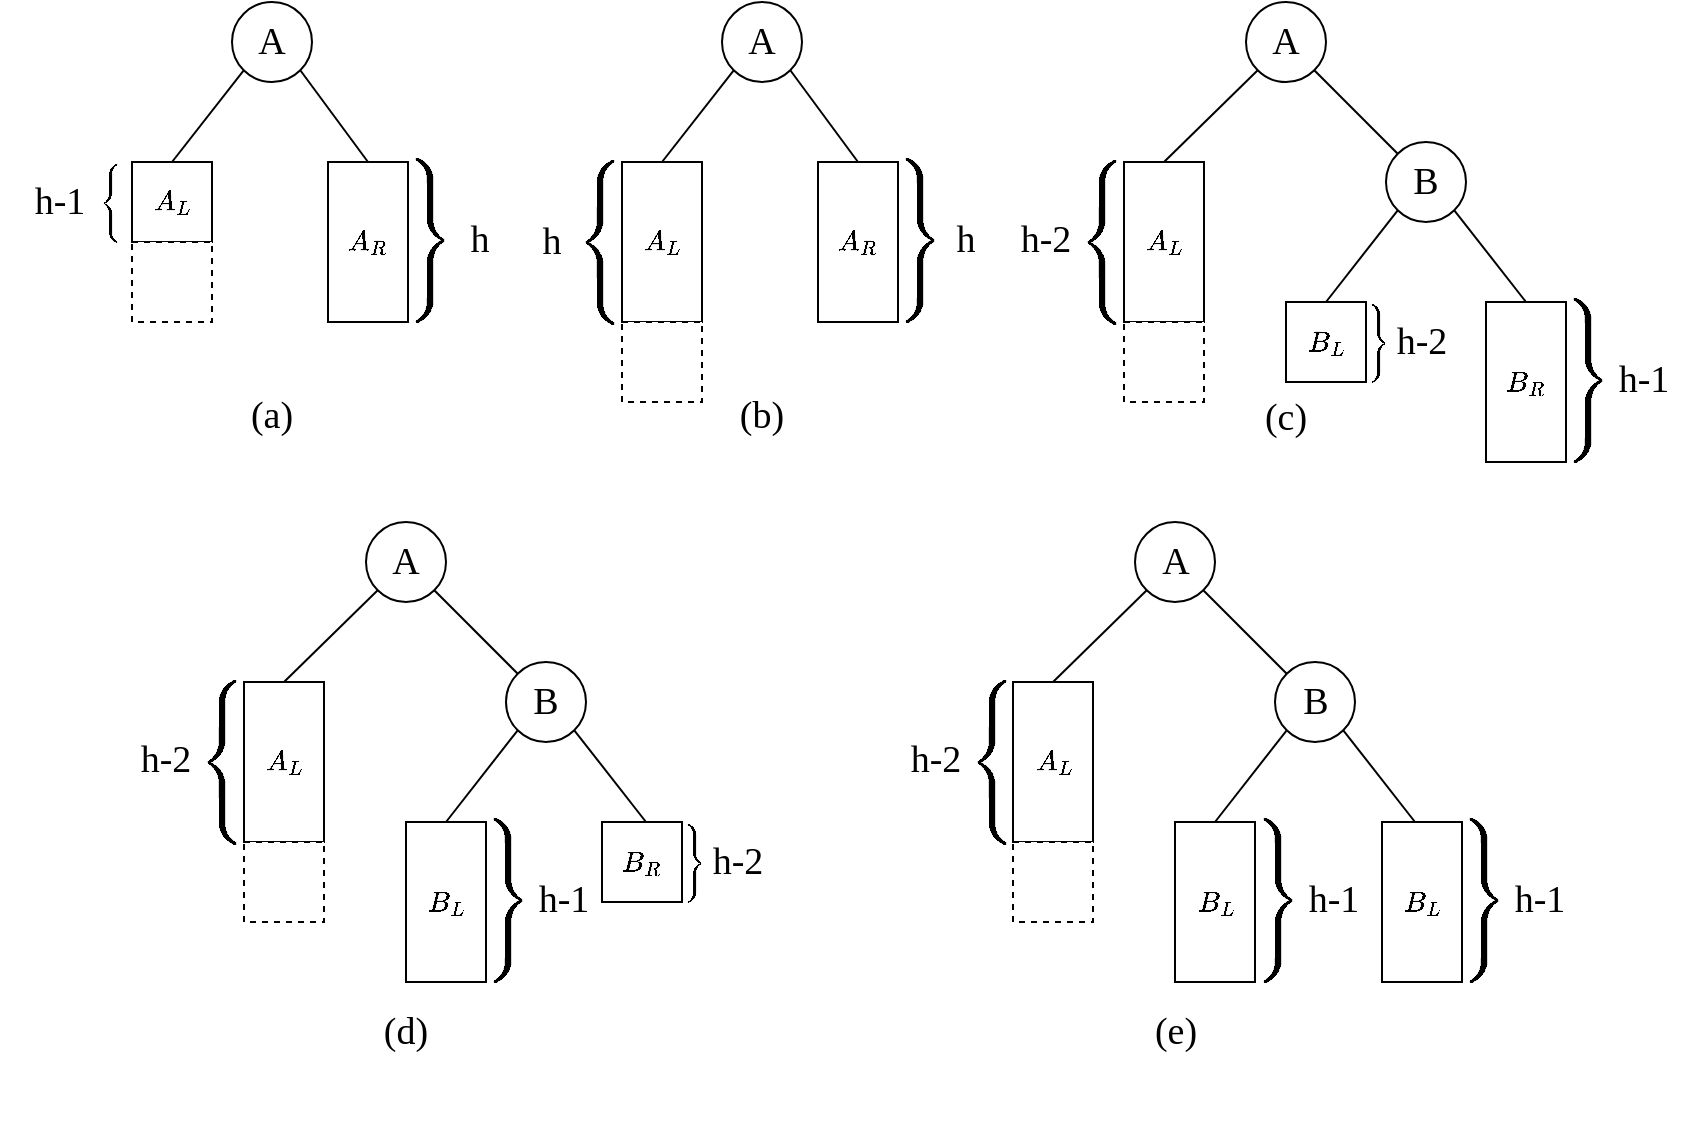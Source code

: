 <mxfile version="23.0.2" type="device">
  <diagram name="第 1 页" id="xW4iUKlTq-1__aPXUTCL">
    <mxGraphModel dx="2205" dy="1023" grid="1" gridSize="10" guides="1" tooltips="1" connect="1" arrows="1" fold="1" page="1" pageScale="1" pageWidth="827" pageHeight="1169" math="1" shadow="0">
      <root>
        <mxCell id="0" />
        <mxCell id="1" parent="0" />
        <mxCell id="2EnQdZIcltZA5WUZ9vYE-22" value="" style="group" vertex="1" connectable="0" parent="1">
          <mxGeometry x="25" y="160" width="270" height="222" as="geometry" />
        </mxCell>
        <mxCell id="2EnQdZIcltZA5WUZ9vYE-1" value="A" style="ellipse;whiteSpace=wrap;html=1;fontFamily=Times New Roman;fontSize=19;" vertex="1" parent="2EnQdZIcltZA5WUZ9vYE-22">
          <mxGeometry x="115" width="40" height="40" as="geometry" />
        </mxCell>
        <mxCell id="2EnQdZIcltZA5WUZ9vYE-2" value="&lt;font style=&quot;font-size: 19px;&quot; face=&quot;Times New Roman&quot;&gt;h&lt;/font&gt;" style="text;html=1;strokeColor=none;fillColor=none;align=center;verticalAlign=middle;whiteSpace=wrap;rounded=0;fontSize=11;fontFamily=Helvetica;fontColor=default;" vertex="1" parent="2EnQdZIcltZA5WUZ9vYE-22">
          <mxGeometry y="105" width="60" height="30" as="geometry" />
        </mxCell>
        <mxCell id="2EnQdZIcltZA5WUZ9vYE-3" value="&lt;font style=&quot;font-size: 23px;&quot;&gt;$$ \Bigg \{$$&lt;/font&gt;" style="text;html=1;strokeColor=none;fillColor=none;align=center;verticalAlign=middle;whiteSpace=wrap;rounded=0;fontSize=11;fontFamily=Helvetica;fontColor=default;" vertex="1" parent="2EnQdZIcltZA5WUZ9vYE-22">
          <mxGeometry x="24" y="105" width="60" height="30" as="geometry" />
        </mxCell>
        <mxCell id="2EnQdZIcltZA5WUZ9vYE-4" value="&lt;font style=&quot;font-size: 12px;&quot;&gt;$$A_L$$&lt;/font&gt;" style="rounded=0;whiteSpace=wrap;html=1;direction=west;" vertex="1" parent="2EnQdZIcltZA5WUZ9vYE-22">
          <mxGeometry x="65" y="80" width="40" height="80" as="geometry" />
        </mxCell>
        <mxCell id="2EnQdZIcltZA5WUZ9vYE-5" style="edgeStyle=none;shape=connector;rounded=0;orthogonalLoop=1;jettySize=auto;html=1;exitX=0;exitY=1;exitDx=0;exitDy=0;entryX=0.5;entryY=1;entryDx=0;entryDy=0;labelBackgroundColor=default;strokeColor=default;align=center;verticalAlign=middle;fontFamily=Helvetica;fontSize=11;fontColor=default;endArrow=none;endFill=0;" edge="1" parent="2EnQdZIcltZA5WUZ9vYE-22" source="2EnQdZIcltZA5WUZ9vYE-1" target="2EnQdZIcltZA5WUZ9vYE-4">
          <mxGeometry relative="1" as="geometry" />
        </mxCell>
        <mxCell id="2EnQdZIcltZA5WUZ9vYE-9" style="edgeStyle=none;shape=connector;rounded=0;orthogonalLoop=1;jettySize=auto;html=1;exitX=1;exitY=1;exitDx=0;exitDy=0;entryX=0.5;entryY=1;entryDx=0;entryDy=0;labelBackgroundColor=default;strokeColor=default;align=center;verticalAlign=middle;fontFamily=Helvetica;fontSize=11;fontColor=default;endArrow=none;endFill=0;" edge="1" parent="2EnQdZIcltZA5WUZ9vYE-22" source="2EnQdZIcltZA5WUZ9vYE-1">
          <mxGeometry relative="1" as="geometry">
            <mxPoint x="183.0" y="80" as="targetPoint" />
          </mxGeometry>
        </mxCell>
        <mxCell id="2EnQdZIcltZA5WUZ9vYE-13" value="" style="group" vertex="1" connectable="0" parent="2EnQdZIcltZA5WUZ9vYE-22">
          <mxGeometry x="65" y="160" width="40" height="40" as="geometry" />
        </mxCell>
        <mxCell id="2EnQdZIcltZA5WUZ9vYE-14" value="" style="rounded=0;whiteSpace=wrap;html=1;dashed=1;" vertex="1" parent="2EnQdZIcltZA5WUZ9vYE-13">
          <mxGeometry width="40" height="40" as="geometry" />
        </mxCell>
        <mxCell id="2EnQdZIcltZA5WUZ9vYE-16" value="" style="group" vertex="1" connectable="0" parent="2EnQdZIcltZA5WUZ9vYE-22">
          <mxGeometry x="163" y="80" width="107" height="80" as="geometry" />
        </mxCell>
        <mxCell id="2EnQdZIcltZA5WUZ9vYE-17" value="&lt;font style=&quot;font-size: 19px;&quot; face=&quot;Times New Roman&quot;&gt;h&lt;/font&gt;" style="text;html=1;strokeColor=none;fillColor=none;align=center;verticalAlign=middle;whiteSpace=wrap;rounded=0;fontSize=11;fontFamily=Helvetica;fontColor=default;" vertex="1" parent="2EnQdZIcltZA5WUZ9vYE-16">
          <mxGeometry x="44" y="24" width="60" height="30" as="geometry" />
        </mxCell>
        <mxCell id="2EnQdZIcltZA5WUZ9vYE-18" value="" style="group" vertex="1" connectable="0" parent="2EnQdZIcltZA5WUZ9vYE-16">
          <mxGeometry width="81" height="80" as="geometry" />
        </mxCell>
        <mxCell id="2EnQdZIcltZA5WUZ9vYE-19" value="$$A_R$$" style="rounded=0;whiteSpace=wrap;html=1;" vertex="1" parent="2EnQdZIcltZA5WUZ9vYE-18">
          <mxGeometry width="40" height="80" as="geometry" />
        </mxCell>
        <mxCell id="2EnQdZIcltZA5WUZ9vYE-20" value="&lt;font style=&quot;font-size: 23px;&quot;&gt;$$ \Bigg \}$$&lt;/font&gt;" style="text;html=1;strokeColor=none;fillColor=none;align=center;verticalAlign=middle;whiteSpace=wrap;rounded=0;fontSize=11;fontFamily=Helvetica;fontColor=default;" vertex="1" parent="2EnQdZIcltZA5WUZ9vYE-18">
          <mxGeometry x="21" y="24" width="60" height="30" as="geometry" />
        </mxCell>
        <mxCell id="2EnQdZIcltZA5WUZ9vYE-21" value="&lt;span style=&quot;font-size: 19px;&quot;&gt;(b)&lt;/span&gt;" style="text;html=1;strokeColor=none;fillColor=none;align=center;verticalAlign=middle;whiteSpace=wrap;rounded=0;fontSize=11;fontFamily=Times New Roman;fontColor=default;" vertex="1" parent="2EnQdZIcltZA5WUZ9vYE-22">
          <mxGeometry x="105" y="192" width="60" height="30" as="geometry" />
        </mxCell>
        <mxCell id="2EnQdZIcltZA5WUZ9vYE-23" value="" style="group" vertex="1" connectable="0" parent="1">
          <mxGeometry x="-220" y="160" width="270" height="222" as="geometry" />
        </mxCell>
        <mxCell id="2EnQdZIcltZA5WUZ9vYE-24" value="A" style="ellipse;whiteSpace=wrap;html=1;fontFamily=Times New Roman;fontSize=19;" vertex="1" parent="2EnQdZIcltZA5WUZ9vYE-23">
          <mxGeometry x="115" width="40" height="40" as="geometry" />
        </mxCell>
        <mxCell id="2EnQdZIcltZA5WUZ9vYE-25" value="&lt;font style=&quot;font-size: 19px;&quot; face=&quot;Times New Roman&quot;&gt;h-1&lt;/font&gt;" style="text;html=1;strokeColor=none;fillColor=none;align=center;verticalAlign=middle;whiteSpace=wrap;rounded=0;fontSize=11;fontFamily=Helvetica;fontColor=default;" vertex="1" parent="2EnQdZIcltZA5WUZ9vYE-23">
          <mxGeometry x="-1" y="85" width="60" height="30" as="geometry" />
        </mxCell>
        <mxCell id="2EnQdZIcltZA5WUZ9vYE-26" value="&lt;font style=&quot;font-size: 11px;&quot;&gt;$$ \Bigg \{$$&lt;/font&gt;" style="text;html=1;strokeColor=none;fillColor=none;align=center;verticalAlign=middle;whiteSpace=wrap;rounded=0;fontSize=11;fontFamily=Helvetica;fontColor=default;" vertex="1" parent="2EnQdZIcltZA5WUZ9vYE-23">
          <mxGeometry x="24" y="85" width="60" height="30" as="geometry" />
        </mxCell>
        <mxCell id="2EnQdZIcltZA5WUZ9vYE-27" value="&lt;font style=&quot;font-size: 12px;&quot;&gt;$$A_L$$&lt;/font&gt;" style="rounded=0;whiteSpace=wrap;html=1;direction=west;" vertex="1" parent="2EnQdZIcltZA5WUZ9vYE-23">
          <mxGeometry x="65" y="80" width="40" height="40" as="geometry" />
        </mxCell>
        <mxCell id="2EnQdZIcltZA5WUZ9vYE-28" style="edgeStyle=none;shape=connector;rounded=0;orthogonalLoop=1;jettySize=auto;html=1;exitX=0;exitY=1;exitDx=0;exitDy=0;entryX=0.5;entryY=1;entryDx=0;entryDy=0;labelBackgroundColor=default;strokeColor=default;align=center;verticalAlign=middle;fontFamily=Helvetica;fontSize=11;fontColor=default;endArrow=none;endFill=0;" edge="1" parent="2EnQdZIcltZA5WUZ9vYE-23" source="2EnQdZIcltZA5WUZ9vYE-24" target="2EnQdZIcltZA5WUZ9vYE-27">
          <mxGeometry relative="1" as="geometry" />
        </mxCell>
        <mxCell id="2EnQdZIcltZA5WUZ9vYE-29" style="edgeStyle=none;shape=connector;rounded=0;orthogonalLoop=1;jettySize=auto;html=1;exitX=1;exitY=1;exitDx=0;exitDy=0;entryX=0.5;entryY=1;entryDx=0;entryDy=0;labelBackgroundColor=default;strokeColor=default;align=center;verticalAlign=middle;fontFamily=Helvetica;fontSize=11;fontColor=default;endArrow=none;endFill=0;" edge="1" parent="2EnQdZIcltZA5WUZ9vYE-23" source="2EnQdZIcltZA5WUZ9vYE-24">
          <mxGeometry relative="1" as="geometry">
            <mxPoint x="183.0" y="80" as="targetPoint" />
          </mxGeometry>
        </mxCell>
        <mxCell id="2EnQdZIcltZA5WUZ9vYE-30" value="" style="group" vertex="1" connectable="0" parent="2EnQdZIcltZA5WUZ9vYE-23">
          <mxGeometry x="65" y="120" width="40" height="40" as="geometry" />
        </mxCell>
        <mxCell id="2EnQdZIcltZA5WUZ9vYE-31" value="" style="rounded=0;whiteSpace=wrap;html=1;dashed=1;" vertex="1" parent="2EnQdZIcltZA5WUZ9vYE-30">
          <mxGeometry width="40" height="40" as="geometry" />
        </mxCell>
        <mxCell id="2EnQdZIcltZA5WUZ9vYE-32" value="" style="group" vertex="1" connectable="0" parent="2EnQdZIcltZA5WUZ9vYE-23">
          <mxGeometry x="163" y="80" width="107" height="80" as="geometry" />
        </mxCell>
        <mxCell id="2EnQdZIcltZA5WUZ9vYE-33" value="&lt;font style=&quot;font-size: 19px;&quot; face=&quot;Times New Roman&quot;&gt;h&lt;/font&gt;" style="text;html=1;strokeColor=none;fillColor=none;align=center;verticalAlign=middle;whiteSpace=wrap;rounded=0;fontSize=11;fontFamily=Helvetica;fontColor=default;" vertex="1" parent="2EnQdZIcltZA5WUZ9vYE-32">
          <mxGeometry x="46" y="24" width="60" height="30" as="geometry" />
        </mxCell>
        <mxCell id="2EnQdZIcltZA5WUZ9vYE-34" value="" style="group" vertex="1" connectable="0" parent="2EnQdZIcltZA5WUZ9vYE-32">
          <mxGeometry width="81" height="80" as="geometry" />
        </mxCell>
        <mxCell id="2EnQdZIcltZA5WUZ9vYE-35" value="$$A_R$$" style="rounded=0;whiteSpace=wrap;html=1;" vertex="1" parent="2EnQdZIcltZA5WUZ9vYE-34">
          <mxGeometry width="40" height="80" as="geometry" />
        </mxCell>
        <mxCell id="2EnQdZIcltZA5WUZ9vYE-36" value="&lt;font style=&quot;font-size: 23px;&quot;&gt;$$ \Bigg \}$$&lt;/font&gt;" style="text;html=1;strokeColor=none;fillColor=none;align=center;verticalAlign=middle;whiteSpace=wrap;rounded=0;fontSize=11;fontFamily=Helvetica;fontColor=default;" vertex="1" parent="2EnQdZIcltZA5WUZ9vYE-34">
          <mxGeometry x="21" y="24" width="60" height="30" as="geometry" />
        </mxCell>
        <mxCell id="2EnQdZIcltZA5WUZ9vYE-37" value="&lt;span style=&quot;font-size: 19px;&quot;&gt;(a)&lt;/span&gt;" style="text;html=1;strokeColor=none;fillColor=none;align=center;verticalAlign=middle;whiteSpace=wrap;rounded=0;fontSize=11;fontFamily=Times New Roman;fontColor=default;" vertex="1" parent="2EnQdZIcltZA5WUZ9vYE-23">
          <mxGeometry x="105" y="192" width="60" height="30" as="geometry" />
        </mxCell>
        <mxCell id="2EnQdZIcltZA5WUZ9vYE-69" value="" style="group" vertex="1" connectable="0" parent="1">
          <mxGeometry x="300" y="160" width="331" height="560" as="geometry" />
        </mxCell>
        <mxCell id="2EnQdZIcltZA5WUZ9vYE-58" value="" style="group" vertex="1" connectable="0" parent="2EnQdZIcltZA5WUZ9vYE-69">
          <mxGeometry width="303" height="560" as="geometry" />
        </mxCell>
        <mxCell id="2EnQdZIcltZA5WUZ9vYE-67" style="edgeStyle=none;shape=connector;rounded=0;orthogonalLoop=1;jettySize=auto;html=1;exitX=0;exitY=1;exitDx=0;exitDy=0;entryX=0.5;entryY=1;entryDx=0;entryDy=0;labelBackgroundColor=default;strokeColor=default;align=center;verticalAlign=middle;fontFamily=Helvetica;fontSize=11;fontColor=default;endArrow=none;endFill=0;" edge="1" parent="2EnQdZIcltZA5WUZ9vYE-58" source="2EnQdZIcltZA5WUZ9vYE-40" target="2EnQdZIcltZA5WUZ9vYE-45">
          <mxGeometry relative="1" as="geometry" />
        </mxCell>
        <mxCell id="2EnQdZIcltZA5WUZ9vYE-40" value="A" style="ellipse;whiteSpace=wrap;html=1;fontFamily=Times New Roman;fontSize=19;fontColor=default;" vertex="1" parent="2EnQdZIcltZA5WUZ9vYE-58">
          <mxGeometry x="102" width="40" height="40" as="geometry" />
        </mxCell>
        <mxCell id="2EnQdZIcltZA5WUZ9vYE-41" value="&lt;font style=&quot;font-size: 19px;&quot; face=&quot;Times New Roman&quot;&gt;B&lt;/font&gt;" style="ellipse;whiteSpace=wrap;html=1;aspect=fixed;fontFamily=Helvetica;fontSize=11;fontColor=default;" vertex="1" parent="2EnQdZIcltZA5WUZ9vYE-58">
          <mxGeometry x="172" y="70" width="40" height="40" as="geometry" />
        </mxCell>
        <mxCell id="2EnQdZIcltZA5WUZ9vYE-42" style="edgeStyle=none;shape=connector;rounded=0;orthogonalLoop=1;jettySize=auto;html=1;exitX=1;exitY=1;exitDx=0;exitDy=0;labelBackgroundColor=default;strokeColor=default;align=center;verticalAlign=middle;fontFamily=Helvetica;fontSize=11;fontColor=default;endArrow=none;endFill=0;" edge="1" parent="2EnQdZIcltZA5WUZ9vYE-58" source="2EnQdZIcltZA5WUZ9vYE-40" target="2EnQdZIcltZA5WUZ9vYE-41">
          <mxGeometry relative="1" as="geometry" />
        </mxCell>
        <mxCell id="2EnQdZIcltZA5WUZ9vYE-43" value="&lt;font style=&quot;font-size: 23px;&quot;&gt;$$ \Bigg \{$$&lt;/font&gt;" style="text;html=1;strokeColor=none;fillColor=none;align=center;verticalAlign=middle;whiteSpace=wrap;rounded=0;fontSize=11;fontFamily=Helvetica;fontColor=default;" vertex="1" parent="2EnQdZIcltZA5WUZ9vYE-58">
          <mxGeometry y="105" width="60" height="30" as="geometry" />
        </mxCell>
        <mxCell id="2EnQdZIcltZA5WUZ9vYE-44" value="" style="group;fontFamily=Helvetica;fontSize=11;fontColor=default;" vertex="1" connectable="0" parent="2EnQdZIcltZA5WUZ9vYE-58">
          <mxGeometry x="41" y="80" width="40" height="122" as="geometry" />
        </mxCell>
        <mxCell id="2EnQdZIcltZA5WUZ9vYE-45" value="&lt;font style=&quot;font-size: 12px;&quot;&gt;$$A_L$$&lt;/font&gt;" style="rounded=0;whiteSpace=wrap;html=1;direction=west;fontFamily=Helvetica;fontSize=11;fontColor=default;" vertex="1" parent="2EnQdZIcltZA5WUZ9vYE-44">
          <mxGeometry width="40" height="80" as="geometry" />
        </mxCell>
        <mxCell id="2EnQdZIcltZA5WUZ9vYE-61" value="" style="group" vertex="1" connectable="0" parent="2EnQdZIcltZA5WUZ9vYE-44">
          <mxGeometry y="82" width="40" height="40" as="geometry" />
        </mxCell>
        <mxCell id="2EnQdZIcltZA5WUZ9vYE-62" value="" style="rounded=0;whiteSpace=wrap;html=1;dashed=1;" vertex="1" parent="2EnQdZIcltZA5WUZ9vYE-61">
          <mxGeometry y="-2" width="40" height="40" as="geometry" />
        </mxCell>
        <mxCell id="2EnQdZIcltZA5WUZ9vYE-46" value="" style="group" vertex="1" connectable="0" parent="2EnQdZIcltZA5WUZ9vYE-58">
          <mxGeometry x="122" y="150" width="107" height="80" as="geometry" />
        </mxCell>
        <mxCell id="2EnQdZIcltZA5WUZ9vYE-48" value="" style="group" vertex="1" connectable="0" parent="2EnQdZIcltZA5WUZ9vYE-46">
          <mxGeometry width="100" height="80" as="geometry" />
        </mxCell>
        <mxCell id="2EnQdZIcltZA5WUZ9vYE-49" value="$$B_L$$" style="rounded=0;whiteSpace=wrap;html=1;" vertex="1" parent="2EnQdZIcltZA5WUZ9vYE-48">
          <mxGeometry width="40" height="40" as="geometry" />
        </mxCell>
        <mxCell id="2EnQdZIcltZA5WUZ9vYE-59" value="&lt;font style=&quot;font-size: 11px;&quot;&gt;$$ \Bigg \}$$&lt;/font&gt;" style="text;html=1;strokeColor=none;fillColor=none;align=center;verticalAlign=middle;whiteSpace=wrap;rounded=0;fontSize=11;fontFamily=Helvetica;fontColor=default;" vertex="1" parent="2EnQdZIcltZA5WUZ9vYE-48">
          <mxGeometry x="16" y="5" width="60" height="30" as="geometry" />
        </mxCell>
        <mxCell id="2EnQdZIcltZA5WUZ9vYE-47" value="&lt;font style=&quot;font-size: 19px;&quot; face=&quot;Times New Roman&quot;&gt;h-2&lt;/font&gt;" style="text;html=1;strokeColor=none;fillColor=none;align=center;verticalAlign=middle;whiteSpace=wrap;rounded=0;fontSize=11;fontFamily=Helvetica;fontColor=default;" vertex="1" parent="2EnQdZIcltZA5WUZ9vYE-48">
          <mxGeometry x="38" y="5" width="60" height="30" as="geometry" />
        </mxCell>
        <mxCell id="2EnQdZIcltZA5WUZ9vYE-57" value="&lt;span style=&quot;font-size: 19px;&quot;&gt;&lt;font face=&quot;Times New Roman&quot;&gt;(c)&lt;/font&gt;&lt;/span&gt;" style="text;html=1;strokeColor=none;fillColor=none;align=center;verticalAlign=middle;whiteSpace=wrap;rounded=0;fontSize=11;fontFamily=Helvetica;fontColor=default;" vertex="1" parent="2EnQdZIcltZA5WUZ9vYE-48">
          <mxGeometry x="-31" y="43" width="62" height="30" as="geometry" />
        </mxCell>
        <mxCell id="2EnQdZIcltZA5WUZ9vYE-51" style="edgeStyle=none;shape=connector;rounded=0;orthogonalLoop=1;jettySize=auto;html=1;exitX=0;exitY=1;exitDx=0;exitDy=0;entryX=0.5;entryY=0;entryDx=0;entryDy=0;labelBackgroundColor=default;strokeColor=default;align=center;verticalAlign=middle;fontFamily=Helvetica;fontSize=11;fontColor=default;endArrow=none;endFill=0;" edge="1" parent="2EnQdZIcltZA5WUZ9vYE-58" source="2EnQdZIcltZA5WUZ9vYE-41" target="2EnQdZIcltZA5WUZ9vYE-49">
          <mxGeometry relative="1" as="geometry" />
        </mxCell>
        <mxCell id="2EnQdZIcltZA5WUZ9vYE-52" value="" style="group" vertex="1" connectable="0" parent="2EnQdZIcltZA5WUZ9vYE-58">
          <mxGeometry x="222" y="150" width="81" height="80" as="geometry" />
        </mxCell>
        <mxCell id="2EnQdZIcltZA5WUZ9vYE-53" value="$$B_R$$" style="rounded=0;whiteSpace=wrap;html=1;" vertex="1" parent="2EnQdZIcltZA5WUZ9vYE-52">
          <mxGeometry width="40" height="80" as="geometry" />
        </mxCell>
        <mxCell id="2EnQdZIcltZA5WUZ9vYE-54" value="&lt;font style=&quot;font-size: 23px;&quot;&gt;$$ \Bigg \}$$&lt;/font&gt;" style="text;html=1;strokeColor=none;fillColor=none;align=center;verticalAlign=middle;whiteSpace=wrap;rounded=0;fontSize=11;fontFamily=Helvetica;fontColor=default;" vertex="1" parent="2EnQdZIcltZA5WUZ9vYE-52">
          <mxGeometry x="21" y="24" width="60" height="30" as="geometry" />
        </mxCell>
        <mxCell id="2EnQdZIcltZA5WUZ9vYE-55" style="edgeStyle=none;shape=connector;rounded=0;orthogonalLoop=1;jettySize=auto;html=1;exitX=1;exitY=1;exitDx=0;exitDy=0;entryX=0.5;entryY=0;entryDx=0;entryDy=0;labelBackgroundColor=default;strokeColor=default;align=center;verticalAlign=middle;fontFamily=Helvetica;fontSize=11;fontColor=default;endArrow=none;endFill=0;" edge="1" parent="2EnQdZIcltZA5WUZ9vYE-58" source="2EnQdZIcltZA5WUZ9vYE-41" target="2EnQdZIcltZA5WUZ9vYE-53">
          <mxGeometry relative="1" as="geometry" />
        </mxCell>
        <mxCell id="2EnQdZIcltZA5WUZ9vYE-68" value="&lt;font style=&quot;font-size: 19px;&quot; face=&quot;Times New Roman&quot;&gt;h-2&lt;/font&gt;" style="text;html=1;strokeColor=none;fillColor=none;align=center;verticalAlign=middle;whiteSpace=wrap;rounded=0;fontSize=11;fontFamily=Helvetica;fontColor=default;" vertex="1" parent="2EnQdZIcltZA5WUZ9vYE-58">
          <mxGeometry x="-28" y="104" width="60" height="30" as="geometry" />
        </mxCell>
        <mxCell id="2EnQdZIcltZA5WUZ9vYE-105" value="" style="group" vertex="1" connectable="0" parent="2EnQdZIcltZA5WUZ9vYE-58">
          <mxGeometry x="-55.5" y="260" width="342.5" height="300" as="geometry" />
        </mxCell>
        <mxCell id="2EnQdZIcltZA5WUZ9vYE-106" value="" style="group" vertex="1" connectable="0" parent="2EnQdZIcltZA5WUZ9vYE-105">
          <mxGeometry width="342.5" height="300" as="geometry" />
        </mxCell>
        <mxCell id="2EnQdZIcltZA5WUZ9vYE-107" style="edgeStyle=none;shape=connector;rounded=0;orthogonalLoop=1;jettySize=auto;html=1;exitX=0;exitY=1;exitDx=0;exitDy=0;entryX=0.5;entryY=1;entryDx=0;entryDy=0;labelBackgroundColor=default;strokeColor=default;align=center;verticalAlign=middle;fontFamily=Helvetica;fontSize=11;fontColor=default;endArrow=none;endFill=0;" edge="1" parent="2EnQdZIcltZA5WUZ9vYE-106" source="2EnQdZIcltZA5WUZ9vYE-108" target="2EnQdZIcltZA5WUZ9vYE-113">
          <mxGeometry relative="1" as="geometry" />
        </mxCell>
        <mxCell id="2EnQdZIcltZA5WUZ9vYE-108" value="A" style="ellipse;whiteSpace=wrap;html=1;fontFamily=Times New Roman;fontSize=19;fontColor=default;" vertex="1" parent="2EnQdZIcltZA5WUZ9vYE-106">
          <mxGeometry x="102" width="40" height="40" as="geometry" />
        </mxCell>
        <mxCell id="2EnQdZIcltZA5WUZ9vYE-109" value="&lt;font style=&quot;font-size: 19px;&quot; face=&quot;Times New Roman&quot;&gt;B&lt;/font&gt;" style="ellipse;whiteSpace=wrap;html=1;aspect=fixed;fontFamily=Helvetica;fontSize=11;fontColor=default;" vertex="1" parent="2EnQdZIcltZA5WUZ9vYE-106">
          <mxGeometry x="172" y="70" width="40" height="40" as="geometry" />
        </mxCell>
        <mxCell id="2EnQdZIcltZA5WUZ9vYE-110" style="edgeStyle=none;shape=connector;rounded=0;orthogonalLoop=1;jettySize=auto;html=1;exitX=1;exitY=1;exitDx=0;exitDy=0;labelBackgroundColor=default;strokeColor=default;align=center;verticalAlign=middle;fontFamily=Helvetica;fontSize=11;fontColor=default;endArrow=none;endFill=0;" edge="1" parent="2EnQdZIcltZA5WUZ9vYE-106" source="2EnQdZIcltZA5WUZ9vYE-108" target="2EnQdZIcltZA5WUZ9vYE-109">
          <mxGeometry relative="1" as="geometry" />
        </mxCell>
        <mxCell id="2EnQdZIcltZA5WUZ9vYE-111" value="&lt;font style=&quot;font-size: 23px;&quot;&gt;$$ \Bigg \{$$&lt;/font&gt;" style="text;html=1;strokeColor=none;fillColor=none;align=center;verticalAlign=middle;whiteSpace=wrap;rounded=0;fontSize=11;fontFamily=Helvetica;fontColor=default;" vertex="1" parent="2EnQdZIcltZA5WUZ9vYE-106">
          <mxGeometry y="105" width="60" height="30" as="geometry" />
        </mxCell>
        <mxCell id="2EnQdZIcltZA5WUZ9vYE-112" value="" style="group;fontFamily=Helvetica;fontSize=11;fontColor=default;" vertex="1" connectable="0" parent="2EnQdZIcltZA5WUZ9vYE-106">
          <mxGeometry x="41" y="80" width="40" height="122" as="geometry" />
        </mxCell>
        <mxCell id="2EnQdZIcltZA5WUZ9vYE-113" value="&lt;font style=&quot;font-size: 12px;&quot;&gt;$$A_L$$&lt;/font&gt;" style="rounded=0;whiteSpace=wrap;html=1;direction=west;fontFamily=Helvetica;fontSize=11;fontColor=default;" vertex="1" parent="2EnQdZIcltZA5WUZ9vYE-112">
          <mxGeometry width="40" height="80" as="geometry" />
        </mxCell>
        <mxCell id="2EnQdZIcltZA5WUZ9vYE-114" value="" style="group" vertex="1" connectable="0" parent="2EnQdZIcltZA5WUZ9vYE-112">
          <mxGeometry y="82" width="40" height="40" as="geometry" />
        </mxCell>
        <mxCell id="2EnQdZIcltZA5WUZ9vYE-115" value="" style="rounded=0;whiteSpace=wrap;html=1;dashed=1;" vertex="1" parent="2EnQdZIcltZA5WUZ9vYE-114">
          <mxGeometry y="-2" width="40" height="40" as="geometry" />
        </mxCell>
        <mxCell id="2EnQdZIcltZA5WUZ9vYE-116" value="" style="group" vertex="1" connectable="0" parent="2EnQdZIcltZA5WUZ9vYE-106">
          <mxGeometry x="122" y="150" width="107" height="80" as="geometry" />
        </mxCell>
        <mxCell id="2EnQdZIcltZA5WUZ9vYE-117" style="edgeStyle=none;shape=connector;rounded=0;orthogonalLoop=1;jettySize=auto;html=1;exitX=0;exitY=1;exitDx=0;exitDy=0;entryX=0.5;entryY=0;entryDx=0;entryDy=0;labelBackgroundColor=default;strokeColor=default;align=center;verticalAlign=middle;fontFamily=Helvetica;fontSize=11;fontColor=default;endArrow=none;endFill=0;" edge="1" parent="2EnQdZIcltZA5WUZ9vYE-106" source="2EnQdZIcltZA5WUZ9vYE-109">
          <mxGeometry relative="1" as="geometry">
            <mxPoint x="142" y="150" as="targetPoint" />
          </mxGeometry>
        </mxCell>
        <mxCell id="2EnQdZIcltZA5WUZ9vYE-118" style="edgeStyle=none;shape=connector;rounded=0;orthogonalLoop=1;jettySize=auto;html=1;exitX=1;exitY=1;exitDx=0;exitDy=0;entryX=0.5;entryY=0;entryDx=0;entryDy=0;labelBackgroundColor=default;strokeColor=default;align=center;verticalAlign=middle;fontFamily=Helvetica;fontSize=11;fontColor=default;endArrow=none;endFill=0;" edge="1" parent="2EnQdZIcltZA5WUZ9vYE-106" source="2EnQdZIcltZA5WUZ9vYE-109">
          <mxGeometry relative="1" as="geometry">
            <mxPoint x="242" y="150" as="targetPoint" />
          </mxGeometry>
        </mxCell>
        <mxCell id="2EnQdZIcltZA5WUZ9vYE-119" value="&lt;font style=&quot;font-size: 19px;&quot; face=&quot;Times New Roman&quot;&gt;h-2&lt;/font&gt;" style="text;html=1;strokeColor=none;fillColor=none;align=center;verticalAlign=middle;whiteSpace=wrap;rounded=0;fontSize=11;fontFamily=Helvetica;fontColor=default;" vertex="1" parent="2EnQdZIcltZA5WUZ9vYE-106">
          <mxGeometry x="-28" y="104" width="60" height="30" as="geometry" />
        </mxCell>
        <mxCell id="2EnQdZIcltZA5WUZ9vYE-123" value="" style="group" vertex="1" connectable="0" parent="2EnQdZIcltZA5WUZ9vYE-106">
          <mxGeometry x="122" y="150" width="81" height="80" as="geometry" />
        </mxCell>
        <mxCell id="2EnQdZIcltZA5WUZ9vYE-124" value="$$B_L$$" style="rounded=0;whiteSpace=wrap;html=1;" vertex="1" parent="2EnQdZIcltZA5WUZ9vYE-123">
          <mxGeometry width="40" height="80" as="geometry" />
        </mxCell>
        <mxCell id="2EnQdZIcltZA5WUZ9vYE-125" value="&lt;font style=&quot;font-size: 23px;&quot;&gt;$$ \Bigg \}$$&lt;/font&gt;" style="text;html=1;strokeColor=none;fillColor=none;align=center;verticalAlign=middle;whiteSpace=wrap;rounded=0;fontSize=11;fontFamily=Helvetica;fontColor=default;" vertex="1" parent="2EnQdZIcltZA5WUZ9vYE-123">
          <mxGeometry x="21" y="24" width="60" height="30" as="geometry" />
        </mxCell>
        <mxCell id="2EnQdZIcltZA5WUZ9vYE-126" value="&lt;font style=&quot;font-size: 19px;&quot; face=&quot;Times New Roman&quot;&gt;h-1&lt;/font&gt;" style="text;html=1;strokeColor=none;fillColor=none;align=center;verticalAlign=middle;whiteSpace=wrap;rounded=0;fontSize=11;fontFamily=Helvetica;fontColor=default;" vertex="1" parent="2EnQdZIcltZA5WUZ9vYE-106">
          <mxGeometry x="171" y="174" width="60" height="30" as="geometry" />
        </mxCell>
        <mxCell id="2EnQdZIcltZA5WUZ9vYE-133" value="" style="group" vertex="1" connectable="0" parent="2EnQdZIcltZA5WUZ9vYE-106">
          <mxGeometry x="225.5" y="150" width="107" height="80" as="geometry" />
        </mxCell>
        <mxCell id="2EnQdZIcltZA5WUZ9vYE-134" value="" style="group" vertex="1" connectable="0" parent="2EnQdZIcltZA5WUZ9vYE-106">
          <mxGeometry x="225.5" y="150" width="81" height="80" as="geometry" />
        </mxCell>
        <mxCell id="2EnQdZIcltZA5WUZ9vYE-135" value="$$B_L$$" style="rounded=0;whiteSpace=wrap;html=1;" vertex="1" parent="2EnQdZIcltZA5WUZ9vYE-134">
          <mxGeometry width="40" height="80" as="geometry" />
        </mxCell>
        <mxCell id="2EnQdZIcltZA5WUZ9vYE-136" value="&lt;font style=&quot;font-size: 23px;&quot;&gt;$$ \Bigg \}$$&lt;/font&gt;" style="text;html=1;strokeColor=none;fillColor=none;align=center;verticalAlign=middle;whiteSpace=wrap;rounded=0;fontSize=11;fontFamily=Helvetica;fontColor=default;" vertex="1" parent="2EnQdZIcltZA5WUZ9vYE-134">
          <mxGeometry x="21" y="24" width="60" height="30" as="geometry" />
        </mxCell>
        <mxCell id="2EnQdZIcltZA5WUZ9vYE-137" value="&lt;font style=&quot;font-size: 19px;&quot; face=&quot;Times New Roman&quot;&gt;h-1&lt;/font&gt;" style="text;html=1;strokeColor=none;fillColor=none;align=center;verticalAlign=middle;whiteSpace=wrap;rounded=0;fontSize=11;fontFamily=Helvetica;fontColor=default;" vertex="1" parent="2EnQdZIcltZA5WUZ9vYE-106">
          <mxGeometry x="274.5" y="174" width="60" height="30" as="geometry" />
        </mxCell>
        <mxCell id="2EnQdZIcltZA5WUZ9vYE-138" value="" style="group" vertex="1" connectable="0" parent="2EnQdZIcltZA5WUZ9vYE-106">
          <mxGeometry x="235.5" y="160" width="107" height="80" as="geometry" />
        </mxCell>
        <mxCell id="2EnQdZIcltZA5WUZ9vYE-139" value="&lt;span style=&quot;font-size: 19px;&quot;&gt;(e)&lt;/span&gt;" style="text;html=1;strokeColor=none;fillColor=none;align=center;verticalAlign=middle;whiteSpace=wrap;rounded=0;fontSize=11;fontFamily=Times New Roman;fontColor=default;" vertex="1" parent="2EnQdZIcltZA5WUZ9vYE-106">
          <mxGeometry x="92" y="240" width="60" height="30" as="geometry" />
        </mxCell>
        <mxCell id="2EnQdZIcltZA5WUZ9vYE-60" value="&lt;font style=&quot;font-size: 19px;&quot; face=&quot;Times New Roman&quot;&gt;h-1&lt;/font&gt;" style="text;html=1;strokeColor=none;fillColor=none;align=center;verticalAlign=middle;whiteSpace=wrap;rounded=0;fontSize=11;fontFamily=Helvetica;fontColor=default;" vertex="1" parent="2EnQdZIcltZA5WUZ9vYE-69">
          <mxGeometry x="271" y="174" width="60" height="30" as="geometry" />
        </mxCell>
        <mxCell id="2EnQdZIcltZA5WUZ9vYE-70" value="" style="group" vertex="1" connectable="0" parent="1">
          <mxGeometry x="-140" y="420" width="331" height="300" as="geometry" />
        </mxCell>
        <mxCell id="2EnQdZIcltZA5WUZ9vYE-71" value="" style="group" vertex="1" connectable="0" parent="2EnQdZIcltZA5WUZ9vYE-70">
          <mxGeometry width="318" height="300" as="geometry" />
        </mxCell>
        <mxCell id="2EnQdZIcltZA5WUZ9vYE-72" style="edgeStyle=none;shape=connector;rounded=0;orthogonalLoop=1;jettySize=auto;html=1;exitX=0;exitY=1;exitDx=0;exitDy=0;entryX=0.5;entryY=1;entryDx=0;entryDy=0;labelBackgroundColor=default;strokeColor=default;align=center;verticalAlign=middle;fontFamily=Helvetica;fontSize=11;fontColor=default;endArrow=none;endFill=0;" edge="1" parent="2EnQdZIcltZA5WUZ9vYE-71" source="2EnQdZIcltZA5WUZ9vYE-73" target="2EnQdZIcltZA5WUZ9vYE-78">
          <mxGeometry relative="1" as="geometry" />
        </mxCell>
        <mxCell id="2EnQdZIcltZA5WUZ9vYE-73" value="A" style="ellipse;whiteSpace=wrap;html=1;fontFamily=Times New Roman;fontSize=19;fontColor=default;" vertex="1" parent="2EnQdZIcltZA5WUZ9vYE-71">
          <mxGeometry x="102" width="40" height="40" as="geometry" />
        </mxCell>
        <mxCell id="2EnQdZIcltZA5WUZ9vYE-74" value="&lt;font style=&quot;font-size: 19px;&quot; face=&quot;Times New Roman&quot;&gt;B&lt;/font&gt;" style="ellipse;whiteSpace=wrap;html=1;aspect=fixed;fontFamily=Helvetica;fontSize=11;fontColor=default;" vertex="1" parent="2EnQdZIcltZA5WUZ9vYE-71">
          <mxGeometry x="172" y="70" width="40" height="40" as="geometry" />
        </mxCell>
        <mxCell id="2EnQdZIcltZA5WUZ9vYE-75" style="edgeStyle=none;shape=connector;rounded=0;orthogonalLoop=1;jettySize=auto;html=1;exitX=1;exitY=1;exitDx=0;exitDy=0;labelBackgroundColor=default;strokeColor=default;align=center;verticalAlign=middle;fontFamily=Helvetica;fontSize=11;fontColor=default;endArrow=none;endFill=0;" edge="1" parent="2EnQdZIcltZA5WUZ9vYE-71" source="2EnQdZIcltZA5WUZ9vYE-73" target="2EnQdZIcltZA5WUZ9vYE-74">
          <mxGeometry relative="1" as="geometry" />
        </mxCell>
        <mxCell id="2EnQdZIcltZA5WUZ9vYE-76" value="&lt;font style=&quot;font-size: 23px;&quot;&gt;$$ \Bigg \{$$&lt;/font&gt;" style="text;html=1;strokeColor=none;fillColor=none;align=center;verticalAlign=middle;whiteSpace=wrap;rounded=0;fontSize=11;fontFamily=Helvetica;fontColor=default;" vertex="1" parent="2EnQdZIcltZA5WUZ9vYE-71">
          <mxGeometry y="105" width="60" height="30" as="geometry" />
        </mxCell>
        <mxCell id="2EnQdZIcltZA5WUZ9vYE-77" value="" style="group;fontFamily=Helvetica;fontSize=11;fontColor=default;" vertex="1" connectable="0" parent="2EnQdZIcltZA5WUZ9vYE-71">
          <mxGeometry x="41" y="80" width="40" height="122" as="geometry" />
        </mxCell>
        <mxCell id="2EnQdZIcltZA5WUZ9vYE-78" value="&lt;font style=&quot;font-size: 12px;&quot;&gt;$$A_L$$&lt;/font&gt;" style="rounded=0;whiteSpace=wrap;html=1;direction=west;fontFamily=Helvetica;fontSize=11;fontColor=default;" vertex="1" parent="2EnQdZIcltZA5WUZ9vYE-77">
          <mxGeometry width="40" height="80" as="geometry" />
        </mxCell>
        <mxCell id="2EnQdZIcltZA5WUZ9vYE-79" value="" style="group" vertex="1" connectable="0" parent="2EnQdZIcltZA5WUZ9vYE-77">
          <mxGeometry y="82" width="40" height="40" as="geometry" />
        </mxCell>
        <mxCell id="2EnQdZIcltZA5WUZ9vYE-80" value="" style="rounded=0;whiteSpace=wrap;html=1;dashed=1;" vertex="1" parent="2EnQdZIcltZA5WUZ9vYE-79">
          <mxGeometry y="-2" width="40" height="40" as="geometry" />
        </mxCell>
        <mxCell id="2EnQdZIcltZA5WUZ9vYE-81" value="" style="group" vertex="1" connectable="0" parent="2EnQdZIcltZA5WUZ9vYE-71">
          <mxGeometry x="122" y="150" width="107" height="80" as="geometry" />
        </mxCell>
        <mxCell id="2EnQdZIcltZA5WUZ9vYE-87" style="edgeStyle=none;shape=connector;rounded=0;orthogonalLoop=1;jettySize=auto;html=1;exitX=0;exitY=1;exitDx=0;exitDy=0;entryX=0.5;entryY=0;entryDx=0;entryDy=0;labelBackgroundColor=default;strokeColor=default;align=center;verticalAlign=middle;fontFamily=Helvetica;fontSize=11;fontColor=default;endArrow=none;endFill=0;" edge="1" parent="2EnQdZIcltZA5WUZ9vYE-71" source="2EnQdZIcltZA5WUZ9vYE-74">
          <mxGeometry relative="1" as="geometry">
            <mxPoint x="142" y="150" as="targetPoint" />
          </mxGeometry>
        </mxCell>
        <mxCell id="2EnQdZIcltZA5WUZ9vYE-91" style="edgeStyle=none;shape=connector;rounded=0;orthogonalLoop=1;jettySize=auto;html=1;exitX=1;exitY=1;exitDx=0;exitDy=0;entryX=0.5;entryY=0;entryDx=0;entryDy=0;labelBackgroundColor=default;strokeColor=default;align=center;verticalAlign=middle;fontFamily=Helvetica;fontSize=11;fontColor=default;endArrow=none;endFill=0;" edge="1" parent="2EnQdZIcltZA5WUZ9vYE-71" source="2EnQdZIcltZA5WUZ9vYE-74">
          <mxGeometry relative="1" as="geometry">
            <mxPoint x="242" y="150" as="targetPoint" />
          </mxGeometry>
        </mxCell>
        <mxCell id="2EnQdZIcltZA5WUZ9vYE-92" value="&lt;font style=&quot;font-size: 19px;&quot; face=&quot;Times New Roman&quot;&gt;h-2&lt;/font&gt;" style="text;html=1;strokeColor=none;fillColor=none;align=center;verticalAlign=middle;whiteSpace=wrap;rounded=0;fontSize=11;fontFamily=Helvetica;fontColor=default;" vertex="1" parent="2EnQdZIcltZA5WUZ9vYE-71">
          <mxGeometry x="-28" y="104" width="60" height="30" as="geometry" />
        </mxCell>
        <mxCell id="2EnQdZIcltZA5WUZ9vYE-102" value="$$B_R$$" style="rounded=0;whiteSpace=wrap;html=1;" vertex="1" parent="2EnQdZIcltZA5WUZ9vYE-71">
          <mxGeometry x="220" y="150" width="40" height="40" as="geometry" />
        </mxCell>
        <mxCell id="2EnQdZIcltZA5WUZ9vYE-103" value="&lt;font style=&quot;font-size: 11px;&quot;&gt;$$ \Bigg \}$$&lt;/font&gt;" style="text;html=1;strokeColor=none;fillColor=none;align=center;verticalAlign=middle;whiteSpace=wrap;rounded=0;fontSize=11;fontFamily=Helvetica;fontColor=default;" vertex="1" parent="2EnQdZIcltZA5WUZ9vYE-71">
          <mxGeometry x="236" y="155" width="60" height="30" as="geometry" />
        </mxCell>
        <mxCell id="2EnQdZIcltZA5WUZ9vYE-104" value="&lt;font style=&quot;font-size: 19px;&quot; face=&quot;Times New Roman&quot;&gt;h-2&lt;/font&gt;" style="text;html=1;strokeColor=none;fillColor=none;align=center;verticalAlign=middle;whiteSpace=wrap;rounded=0;fontSize=11;fontFamily=Helvetica;fontColor=default;" vertex="1" parent="2EnQdZIcltZA5WUZ9vYE-71">
          <mxGeometry x="258" y="155" width="60" height="30" as="geometry" />
        </mxCell>
        <mxCell id="2EnQdZIcltZA5WUZ9vYE-98" value="" style="group" vertex="1" connectable="0" parent="2EnQdZIcltZA5WUZ9vYE-71">
          <mxGeometry x="122" y="150" width="81" height="80" as="geometry" />
        </mxCell>
        <mxCell id="2EnQdZIcltZA5WUZ9vYE-99" value="$$B_L$$" style="rounded=0;whiteSpace=wrap;html=1;" vertex="1" parent="2EnQdZIcltZA5WUZ9vYE-98">
          <mxGeometry width="40" height="80" as="geometry" />
        </mxCell>
        <mxCell id="2EnQdZIcltZA5WUZ9vYE-100" value="&lt;font style=&quot;font-size: 23px;&quot;&gt;$$ \Bigg \}$$&lt;/font&gt;" style="text;html=1;strokeColor=none;fillColor=none;align=center;verticalAlign=middle;whiteSpace=wrap;rounded=0;fontSize=11;fontFamily=Helvetica;fontColor=default;" vertex="1" parent="2EnQdZIcltZA5WUZ9vYE-98">
          <mxGeometry x="21" y="24" width="60" height="30" as="geometry" />
        </mxCell>
        <mxCell id="2EnQdZIcltZA5WUZ9vYE-101" value="&lt;font style=&quot;font-size: 19px;&quot; face=&quot;Times New Roman&quot;&gt;h-1&lt;/font&gt;" style="text;html=1;strokeColor=none;fillColor=none;align=center;verticalAlign=middle;whiteSpace=wrap;rounded=0;fontSize=11;fontFamily=Helvetica;fontColor=default;" vertex="1" parent="2EnQdZIcltZA5WUZ9vYE-71">
          <mxGeometry x="171" y="174" width="60" height="30" as="geometry" />
        </mxCell>
        <mxCell id="2EnQdZIcltZA5WUZ9vYE-140" value="&lt;span style=&quot;font-size: 19px;&quot;&gt;(d)&lt;/span&gt;" style="text;html=1;strokeColor=none;fillColor=none;align=center;verticalAlign=middle;whiteSpace=wrap;rounded=0;fontSize=11;fontFamily=Times New Roman;fontColor=default;" vertex="1" parent="2EnQdZIcltZA5WUZ9vYE-71">
          <mxGeometry x="92" y="240" width="60" height="30" as="geometry" />
        </mxCell>
        <mxCell id="2EnQdZIcltZA5WUZ9vYE-127" value="" style="group" vertex="1" connectable="0" parent="1">
          <mxGeometry x="376.5" y="580" width="107" height="80" as="geometry" />
        </mxCell>
      </root>
    </mxGraphModel>
  </diagram>
</mxfile>
